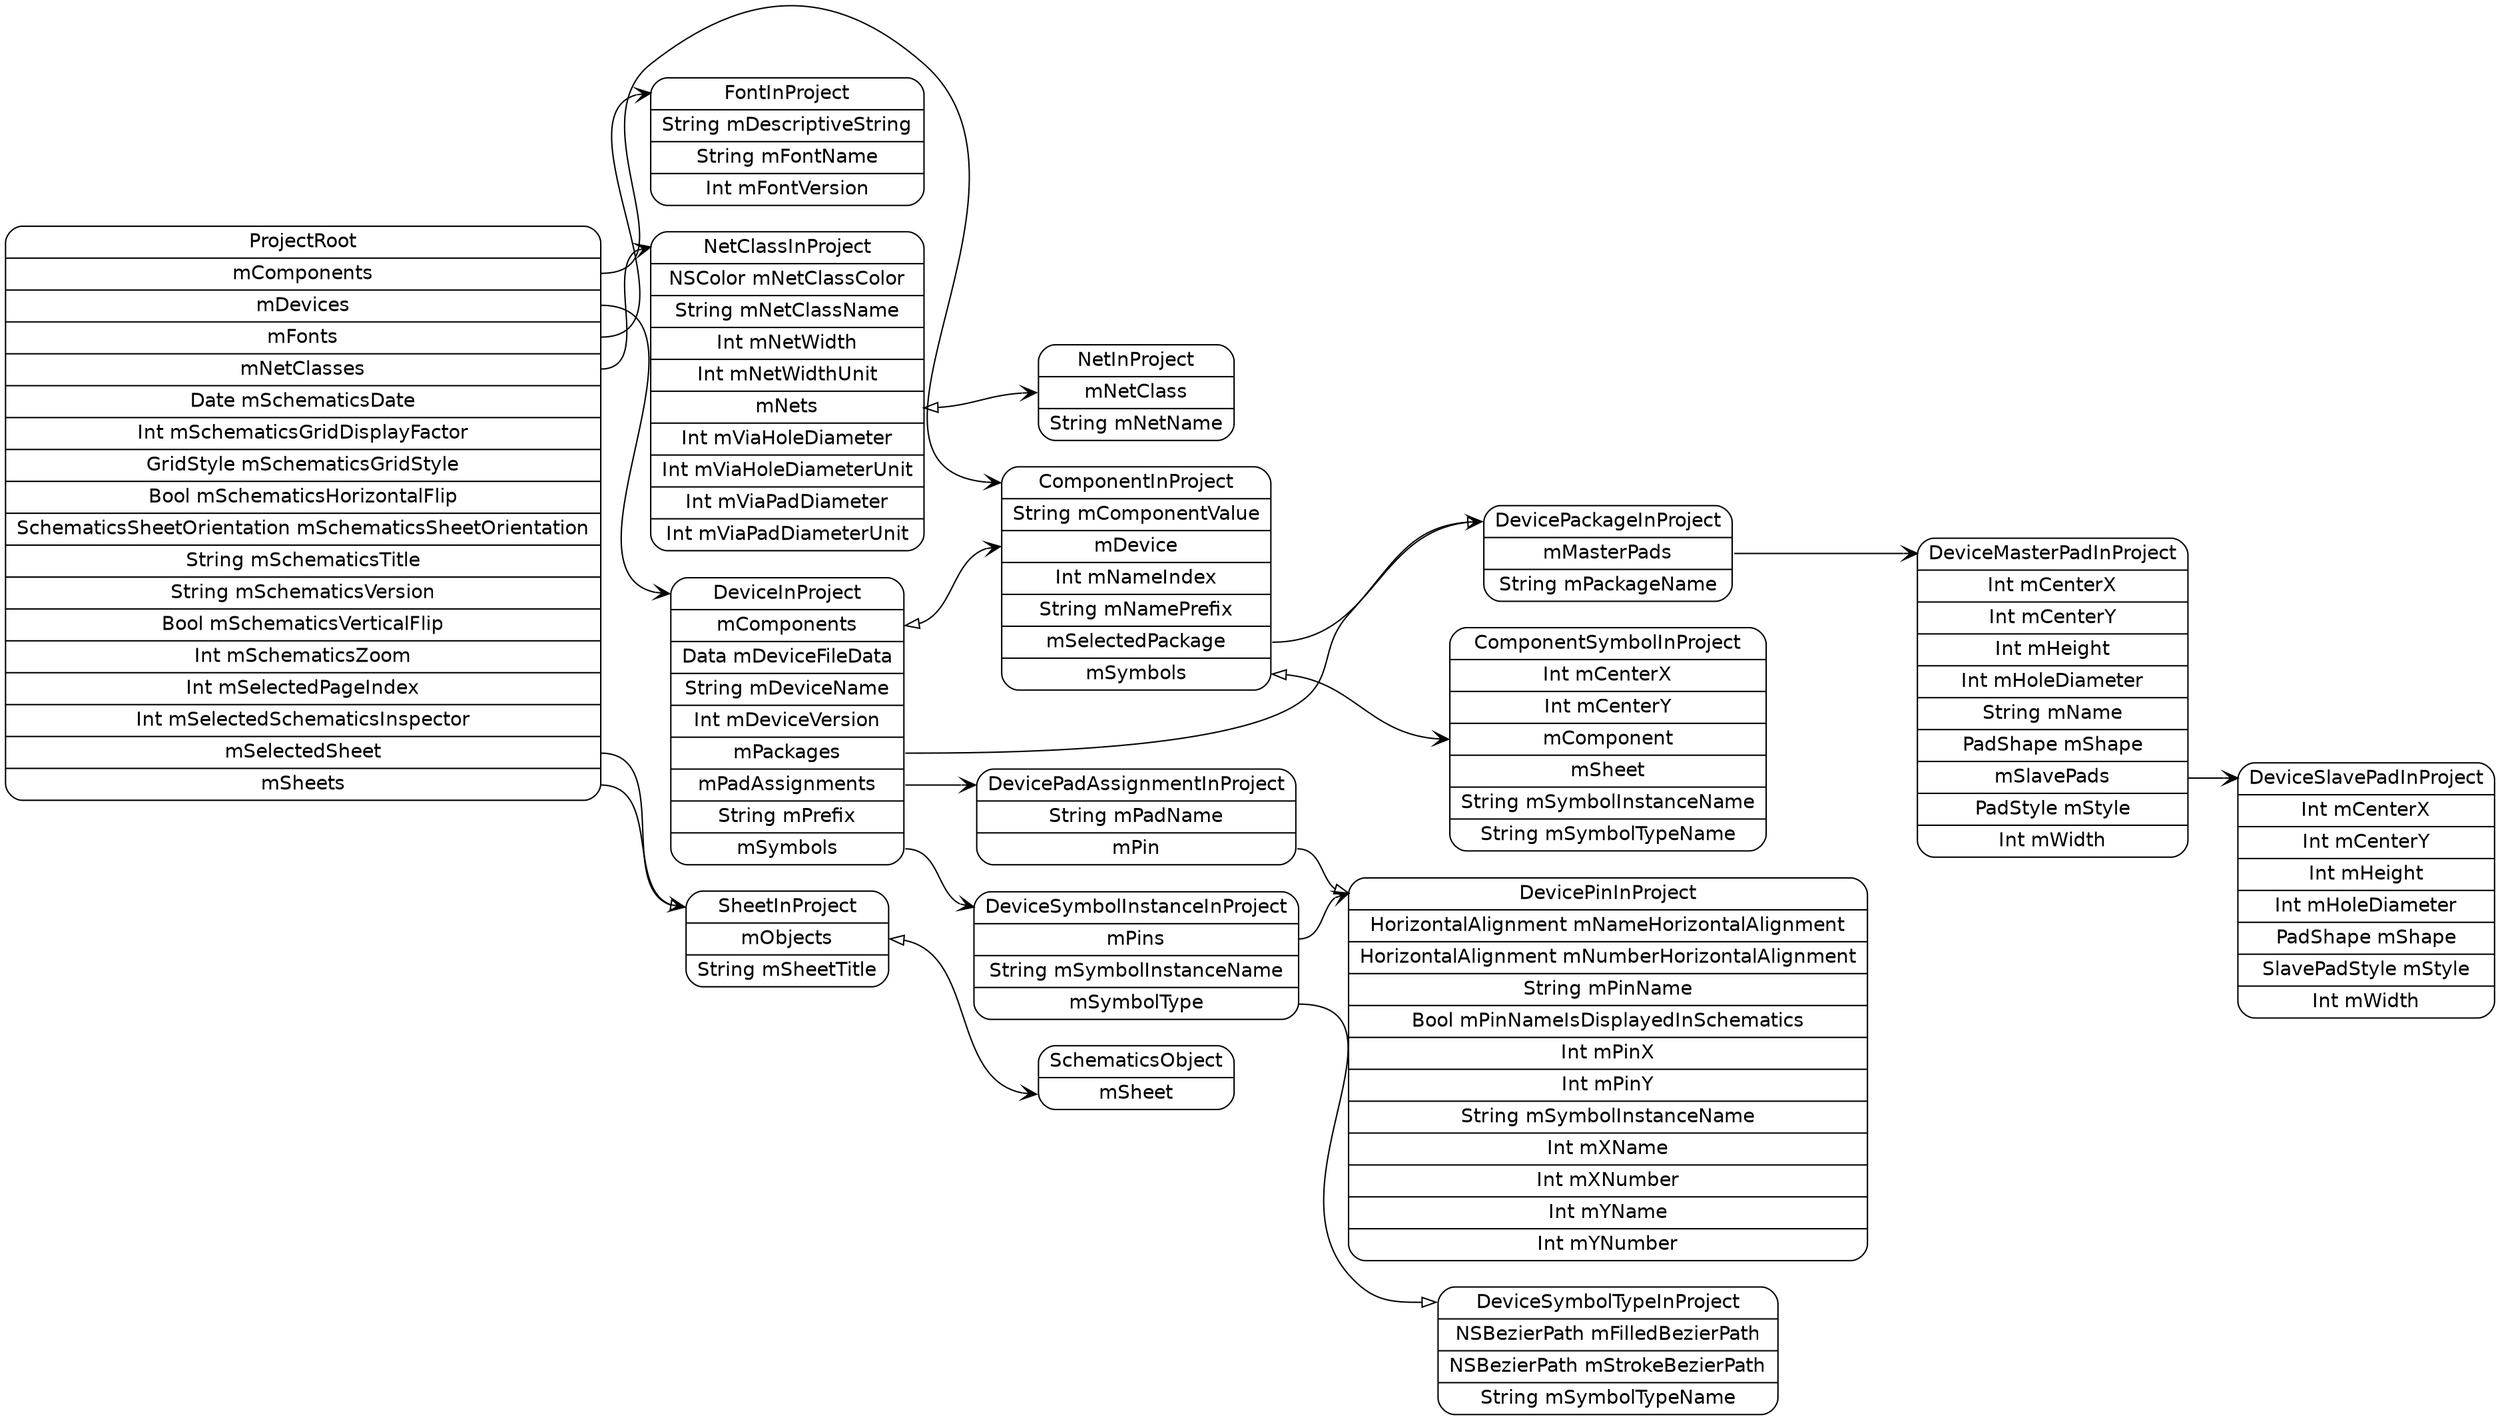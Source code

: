 digraph G {
  rankdir=LR ;
  node [shape=record fontname=helvetica style=rounded] ;
  ProjectRoot[label="<ProjectRoot>ProjectRoot|<mComponents>mComponents|<mDevices>mDevices|<mFonts>mFonts|<mNetClasses>mNetClasses|Date mSchematicsDate|Int mSchematicsGridDisplayFactor|GridStyle mSchematicsGridStyle|Bool mSchematicsHorizontalFlip|SchematicsSheetOrientation mSchematicsSheetOrientation|String mSchematicsTitle|String mSchematicsVersion|Bool mSchematicsVerticalFlip|Int mSchematicsZoom|Int mSelectedPageIndex|Int mSelectedSchematicsInspector|<mSelectedSheet>mSelectedSheet|<mSheets>mSheets"] ;
  SheetInProject[label="<SheetInProject>SheetInProject|<mObjects>mObjects|String mSheetTitle"] ;
  SchematicsObject[label="<SchematicsObject>SchematicsObject|<mSheet>mSheet"] ;
  NetClassInProject[label="<NetClassInProject>NetClassInProject|NSColor mNetClassColor|String mNetClassName|Int mNetWidth|Int mNetWidthUnit|<mNets>mNets|Int mViaHoleDiameter|Int mViaHoleDiameterUnit|Int mViaPadDiameter|Int mViaPadDiameterUnit"] ;
  NetInProject[label="<NetInProject>NetInProject|<mNetClass>mNetClass|String mNetName"] ;
  FontInProject[label="<FontInProject>FontInProject|String mDescriptiveString|String mFontName|Int mFontVersion"] ;
  DeviceInProject[label="<DeviceInProject>DeviceInProject|<mComponents>mComponents|Data mDeviceFileData|String mDeviceName|Int mDeviceVersion|<mPackages>mPackages|<mPadAssignments>mPadAssignments|String mPrefix|<mSymbols>mSymbols"] ;
  DeviceSymbolInstanceInProject[label="<DeviceSymbolInstanceInProject>DeviceSymbolInstanceInProject|<mPins>mPins|String mSymbolInstanceName|<mSymbolType>mSymbolType"] ;
  DeviceSymbolTypeInProject[label="<DeviceSymbolTypeInProject>DeviceSymbolTypeInProject|NSBezierPath mFilledBezierPath|NSBezierPath mStrokeBezierPath|String mSymbolTypeName"] ;
  DevicePinInProject[label="<DevicePinInProject>DevicePinInProject|HorizontalAlignment mNameHorizontalAlignment|HorizontalAlignment mNumberHorizontalAlignment|String mPinName|Bool mPinNameIsDisplayedInSchematics|Int mPinX|Int mPinY|String mSymbolInstanceName|Int mXName|Int mXNumber|Int mYName|Int mYNumber"] ;
  DevicePadAssignmentInProject[label="<DevicePadAssignmentInProject>DevicePadAssignmentInProject|String mPadName|<mPin>mPin"] ;
  DevicePackageInProject[label="<DevicePackageInProject>DevicePackageInProject|<mMasterPads>mMasterPads|String mPackageName"] ;
  DeviceMasterPadInProject[label="<DeviceMasterPadInProject>DeviceMasterPadInProject|Int mCenterX|Int mCenterY|Int mHeight|Int mHoleDiameter|String mName|PadShape mShape|<mSlavePads>mSlavePads|PadStyle mStyle|Int mWidth"] ;
  DeviceSlavePadInProject[label="<DeviceSlavePadInProject>DeviceSlavePadInProject|Int mCenterX|Int mCenterY|Int mHeight|Int mHoleDiameter|PadShape mShape|SlavePadStyle mStyle|Int mWidth"] ;
  ComponentInProject[label="<ComponentInProject>ComponentInProject|String mComponentValue|<mDevice>mDevice|Int mNameIndex|String mNamePrefix|<mSelectedPackage>mSelectedPackage|<mSymbols>mSymbols"] ;
  ComponentSymbolInProject[label="<ComponentSymbolInProject>ComponentSymbolInProject|Int mCenterX|Int mCenterY|<mComponent>mComponent|<mSheet>mSheet|String mSymbolInstanceName|String mSymbolTypeName"] ;
  ProjectRoot:mComponents -> ComponentInProject:ComponentInProject [dir=both arrowtail=none arrowhead=vee] ;
  ProjectRoot:mDevices -> DeviceInProject:DeviceInProject [dir=both arrowtail=none arrowhead=vee] ;
  ProjectRoot:mFonts -> FontInProject:FontInProject [dir=both arrowtail=none arrowhead=vee] ;
  ProjectRoot:mNetClasses -> NetClassInProject:NetClassInProject [dir=both arrowtail=none arrowhead=vee] ;
  ProjectRoot:mSelectedSheet -> SheetInProject:SheetInProject [dir=both arrowtail=none arrowhead=onormal] ;
  ProjectRoot:mSheets -> SheetInProject:SheetInProject [dir=both arrowtail=none arrowhead=vee] ;
  SheetInProject:mObjects -> SchematicsObject:mSheet [dir=both arrowtail=onormal arrowhead=vee] ;
  NetClassInProject:mNets -> NetInProject:mNetClass [dir=both arrowtail=onormal arrowhead=vee] ;
  DeviceInProject:mComponents -> ComponentInProject:mDevice [dir=both arrowtail=onormal arrowhead=vee] ;
  DeviceInProject:mPackages -> DevicePackageInProject:DevicePackageInProject [dir=both arrowtail=none arrowhead=vee] ;
  DeviceInProject:mPadAssignments -> DevicePadAssignmentInProject:DevicePadAssignmentInProject [dir=both arrowtail=none arrowhead=vee] ;
  DeviceInProject:mSymbols -> DeviceSymbolInstanceInProject:DeviceSymbolInstanceInProject [dir=both arrowtail=none arrowhead=vee] ;
  DeviceSymbolInstanceInProject:mPins -> DevicePinInProject:DevicePinInProject [dir=both arrowtail=none arrowhead=vee] ;
  DeviceSymbolInstanceInProject:mSymbolType -> DeviceSymbolTypeInProject:DeviceSymbolTypeInProject [dir=both arrowtail=none arrowhead=onormal] ;
  DevicePadAssignmentInProject:mPin -> DevicePinInProject:DevicePinInProject [dir=both arrowtail=none arrowhead=onormal] ;
  DevicePackageInProject:mMasterPads -> DeviceMasterPadInProject:DeviceMasterPadInProject [dir=both arrowtail=none arrowhead=vee] ;
  DeviceMasterPadInProject:mSlavePads -> DeviceSlavePadInProject:DeviceSlavePadInProject [dir=both arrowtail=none arrowhead=vee] ;
  ComponentInProject:mSelectedPackage -> DevicePackageInProject:DevicePackageInProject [dir=both arrowtail=none arrowhead=onormal] ;
  ComponentInProject:mSymbols -> ComponentSymbolInProject:mComponent [dir=both arrowtail=onormal arrowhead=vee] ;
}
